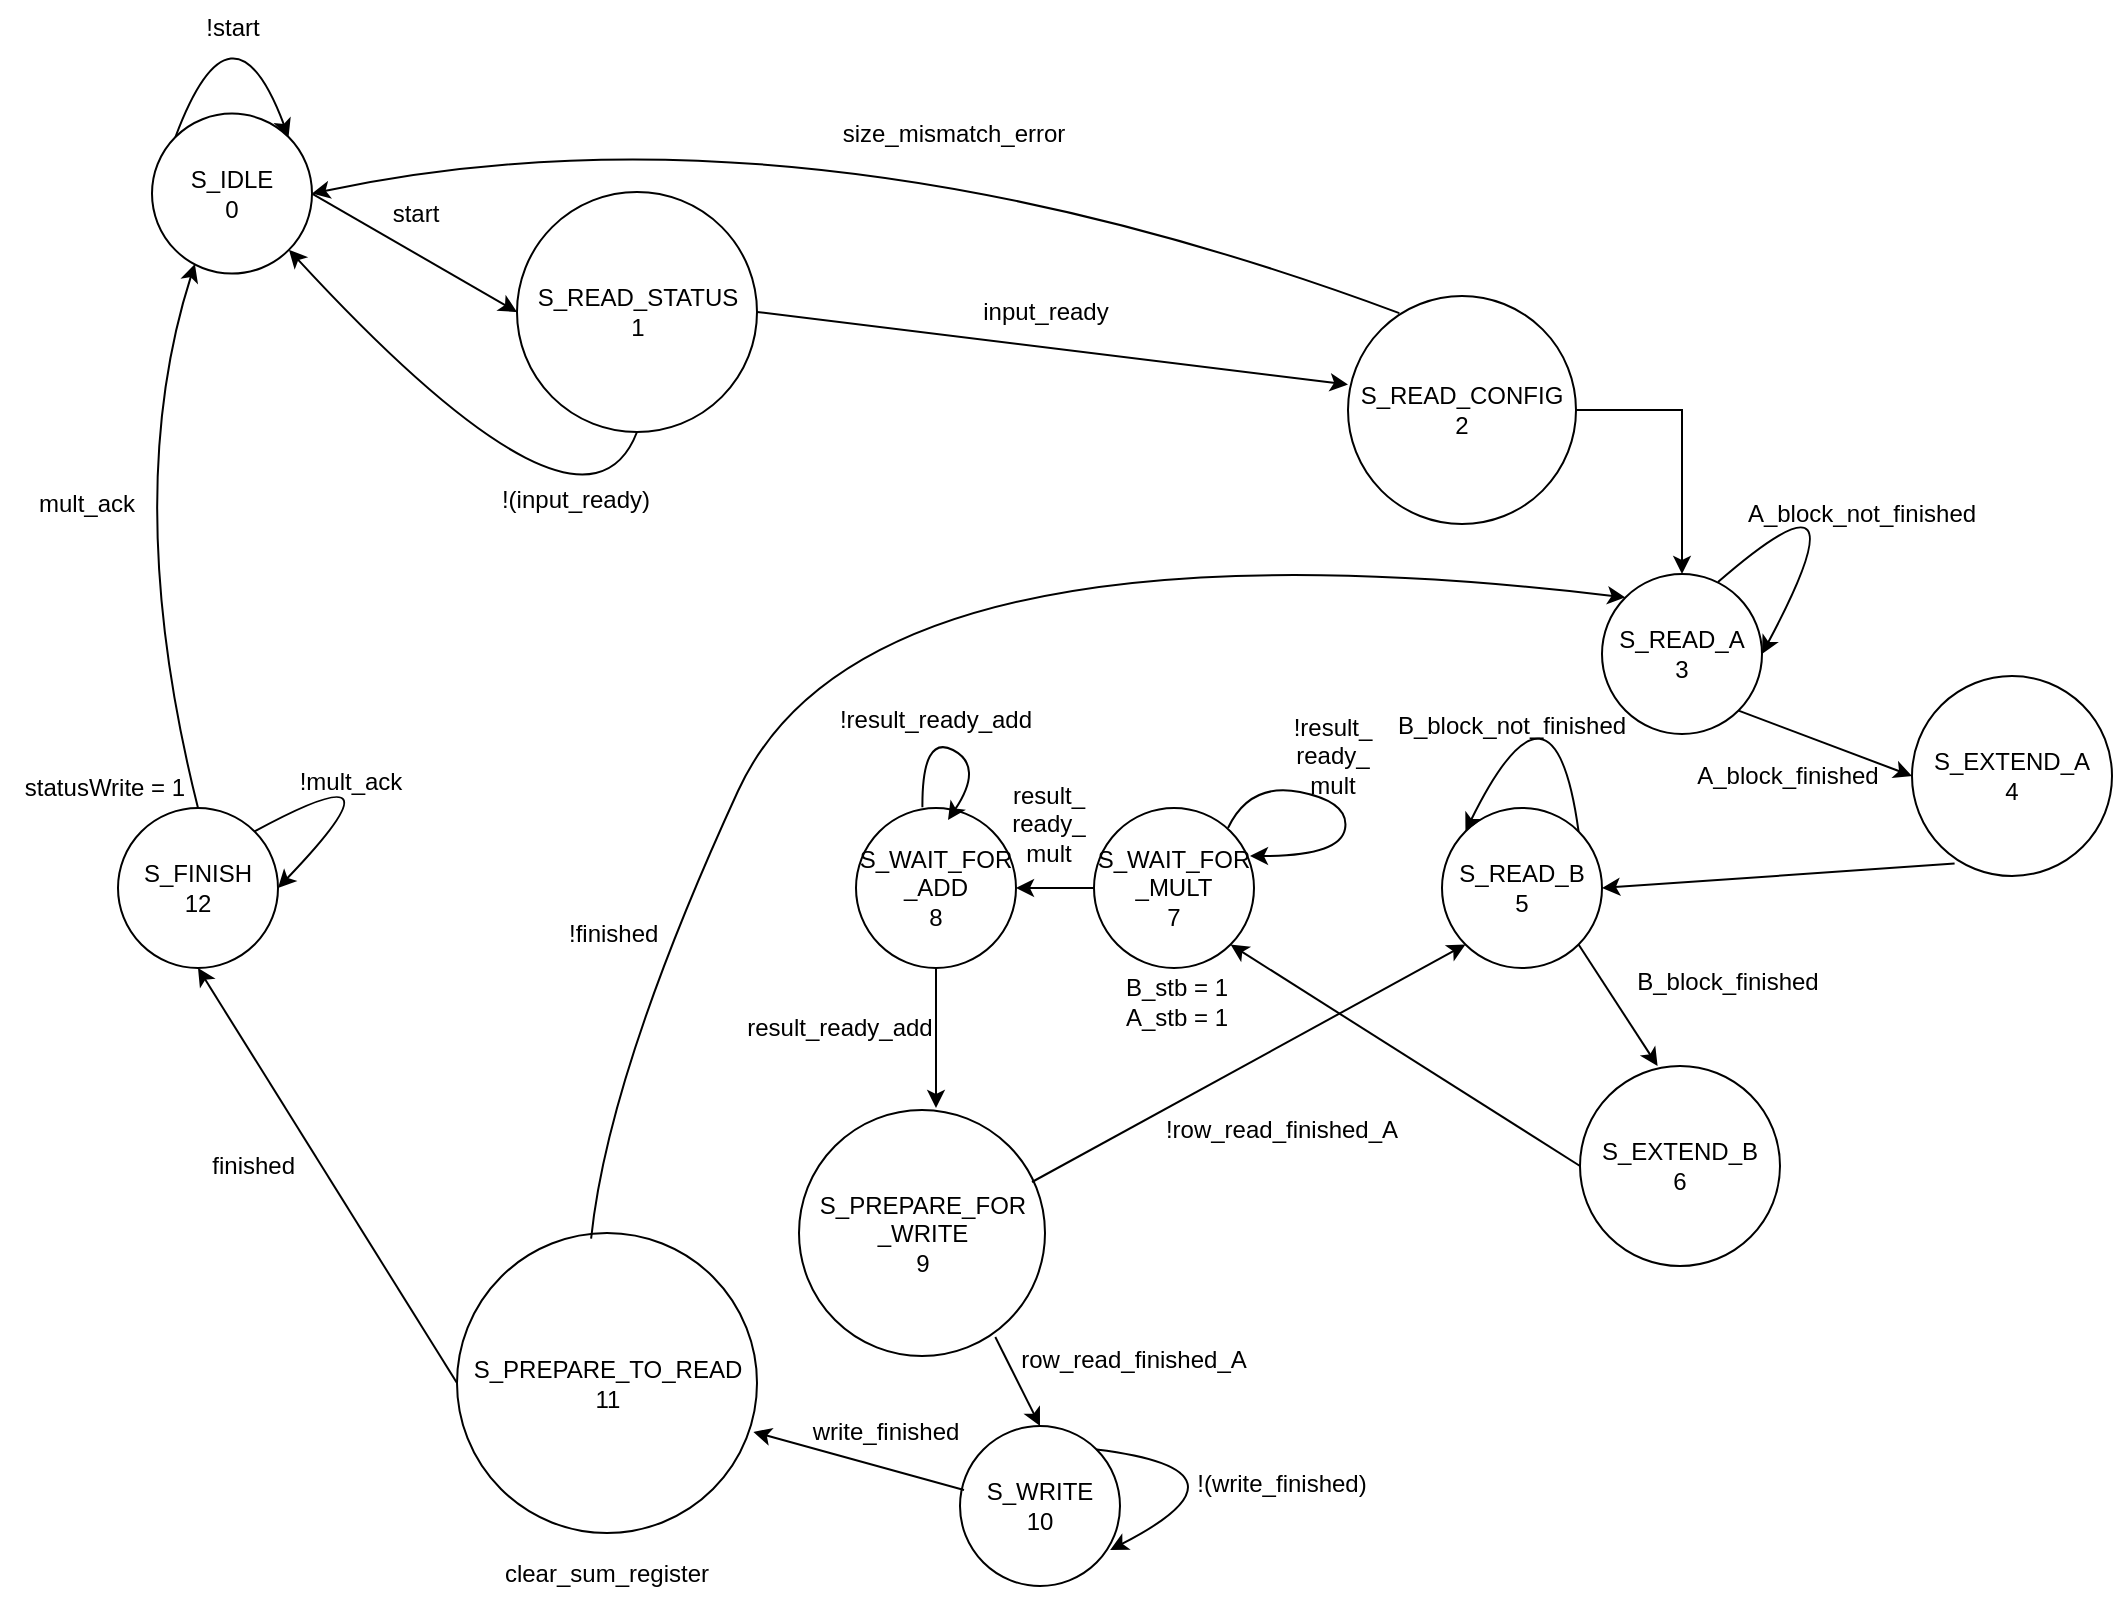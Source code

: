 <mxfile version="14.8.5" type="github">
  <diagram id="Lsnexxyc17uVGk2usu4U" name="Page-1">
    <mxGraphModel dx="2496" dy="1094" grid="0" gridSize="10" guides="1" tooltips="1" connect="1" arrows="1" fold="1" page="1" pageScale="1" pageWidth="1400" pageHeight="850" math="0" shadow="0">
      <root>
        <mxCell id="0" />
        <mxCell id="1" parent="0" />
        <mxCell id="WvhVtql0bHE9y6AdPt9n-1" value="S_READ_STATUS&lt;br&gt;1" style="ellipse;whiteSpace=wrap;html=1;aspect=fixed;" parent="1" vertex="1">
          <mxGeometry x="274.5" y="111" width="120" height="120" as="geometry" />
        </mxCell>
        <mxCell id="WvhVtql0bHE9y6AdPt9n-11" style="edgeStyle=orthogonalEdgeStyle;rounded=0;orthogonalLoop=1;jettySize=auto;html=1;entryX=0.5;entryY=0;entryDx=0;entryDy=0;" parent="1" source="WvhVtql0bHE9y6AdPt9n-2" target="WvhVtql0bHE9y6AdPt9n-6" edge="1">
          <mxGeometry relative="1" as="geometry" />
        </mxCell>
        <mxCell id="WvhVtql0bHE9y6AdPt9n-2" value="S_READ_CONFIG&lt;br&gt;2" style="ellipse;whiteSpace=wrap;html=1;aspect=fixed;" parent="1" vertex="1">
          <mxGeometry x="690" y="163" width="114" height="114" as="geometry" />
        </mxCell>
        <mxCell id="WvhVtql0bHE9y6AdPt9n-3" value="" style="endArrow=classic;html=1;entryX=0;entryY=0.388;entryDx=0;entryDy=0;entryPerimeter=0;exitX=1;exitY=0.5;exitDx=0;exitDy=0;" parent="1" source="WvhVtql0bHE9y6AdPt9n-1" target="WvhVtql0bHE9y6AdPt9n-2" edge="1">
          <mxGeometry width="50" height="50" relative="1" as="geometry">
            <mxPoint x="395" y="192" as="sourcePoint" />
            <mxPoint x="541" y="93" as="targetPoint" />
          </mxGeometry>
        </mxCell>
        <mxCell id="WvhVtql0bHE9y6AdPt9n-4" value="input_ready" style="text;html=1;strokeColor=none;fillColor=none;align=center;verticalAlign=middle;whiteSpace=wrap;rounded=0;" parent="1" vertex="1">
          <mxGeometry x="506.5" y="157" width="64" height="28" as="geometry" />
        </mxCell>
        <mxCell id="WvhVtql0bHE9y6AdPt9n-5" value="" style="curved=1;endArrow=classic;html=1;exitX=0.5;exitY=1;exitDx=0;exitDy=0;entryX=1;entryY=1;entryDx=0;entryDy=0;" parent="1" source="WvhVtql0bHE9y6AdPt9n-1" target="0ifkO_EFKVS7rbleS3C3-1" edge="1">
          <mxGeometry width="50" height="50" relative="1" as="geometry">
            <mxPoint x="308" y="350" as="sourcePoint" />
            <mxPoint x="151" y="152" as="targetPoint" />
            <Array as="points">
              <mxPoint x="308" y="300" />
            </Array>
          </mxGeometry>
        </mxCell>
        <mxCell id="WvhVtql0bHE9y6AdPt9n-6" value="S_READ_A&lt;br&gt;3" style="ellipse;whiteSpace=wrap;html=1;aspect=fixed;" parent="1" vertex="1">
          <mxGeometry x="817" y="302" width="80" height="80" as="geometry" />
        </mxCell>
        <mxCell id="WvhVtql0bHE9y6AdPt9n-8" value="" style="curved=1;endArrow=classic;html=1;exitX=0.225;exitY=0.075;exitDx=0;exitDy=0;entryX=1;entryY=0.5;entryDx=0;entryDy=0;exitPerimeter=0;" parent="1" source="WvhVtql0bHE9y6AdPt9n-2" target="0ifkO_EFKVS7rbleS3C3-1" edge="1">
          <mxGeometry width="50" height="50" relative="1" as="geometry">
            <mxPoint x="832" y="187" as="sourcePoint" />
            <mxPoint x="882" y="137" as="targetPoint" />
            <Array as="points">
              <mxPoint x="416" y="60" />
            </Array>
          </mxGeometry>
        </mxCell>
        <mxCell id="WvhVtql0bHE9y6AdPt9n-9" value="size_mismatch_error" style="text;html=1;strokeColor=none;fillColor=none;align=center;verticalAlign=middle;whiteSpace=wrap;rounded=0;" parent="1" vertex="1">
          <mxGeometry x="419" y="72" width="148" height="20" as="geometry" />
        </mxCell>
        <mxCell id="WvhVtql0bHE9y6AdPt9n-10" value="S_READ_B&lt;br&gt;5" style="ellipse;whiteSpace=wrap;html=1;aspect=fixed;" parent="1" vertex="1">
          <mxGeometry x="737" y="419" width="80" height="80" as="geometry" />
        </mxCell>
        <mxCell id="tEf8-afpCngk91MGsSXQ-3" style="edgeStyle=orthogonalEdgeStyle;rounded=0;orthogonalLoop=1;jettySize=auto;html=1;entryX=1;entryY=0.5;entryDx=0;entryDy=0;" parent="1" source="WvhVtql0bHE9y6AdPt9n-13" target="tEf8-afpCngk91MGsSXQ-1" edge="1">
          <mxGeometry relative="1" as="geometry" />
        </mxCell>
        <mxCell id="WvhVtql0bHE9y6AdPt9n-13" value="S_WAIT_FOR&lt;br&gt;_MULT&lt;br&gt;7" style="ellipse;whiteSpace=wrap;html=1;aspect=fixed;" parent="1" vertex="1">
          <mxGeometry x="563" y="419" width="80" height="80" as="geometry" />
        </mxCell>
        <mxCell id="WvhVtql0bHE9y6AdPt9n-14" value="" style="curved=1;endArrow=classic;html=1;exitX=0.725;exitY=0.05;exitDx=0;exitDy=0;exitPerimeter=0;entryX=1;entryY=0.5;entryDx=0;entryDy=0;" parent="1" source="WvhVtql0bHE9y6AdPt9n-6" target="WvhVtql0bHE9y6AdPt9n-6" edge="1">
          <mxGeometry width="50" height="50" relative="1" as="geometry">
            <mxPoint x="952" y="289" as="sourcePoint" />
            <mxPoint x="1002" y="239" as="targetPoint" />
            <Array as="points">
              <mxPoint x="952" y="239" />
            </Array>
          </mxGeometry>
        </mxCell>
        <mxCell id="WvhVtql0bHE9y6AdPt9n-15" value="S_EXTEND_A&lt;br&gt;4" style="ellipse;whiteSpace=wrap;html=1;aspect=fixed;" parent="1" vertex="1">
          <mxGeometry x="972" y="353" width="100" height="100" as="geometry" />
        </mxCell>
        <mxCell id="WvhVtql0bHE9y6AdPt9n-16" value="" style="endArrow=classic;html=1;exitX=1;exitY=1;exitDx=0;exitDy=0;entryX=0;entryY=0.5;entryDx=0;entryDy=0;" parent="1" source="WvhVtql0bHE9y6AdPt9n-6" target="WvhVtql0bHE9y6AdPt9n-15" edge="1">
          <mxGeometry width="50" height="50" relative="1" as="geometry">
            <mxPoint x="903" y="418" as="sourcePoint" />
            <mxPoint x="953" y="368" as="targetPoint" />
          </mxGeometry>
        </mxCell>
        <mxCell id="WvhVtql0bHE9y6AdPt9n-17" value="A_block_finished" style="text;html=1;strokeColor=none;fillColor=none;align=center;verticalAlign=middle;whiteSpace=wrap;rounded=0;" parent="1" vertex="1">
          <mxGeometry x="860" y="388" width="100" height="30" as="geometry" />
        </mxCell>
        <mxCell id="WvhVtql0bHE9y6AdPt9n-20" value="" style="endArrow=classic;html=1;exitX=0.213;exitY=0.938;exitDx=0;exitDy=0;exitPerimeter=0;entryX=1;entryY=0.5;entryDx=0;entryDy=0;" parent="1" source="WvhVtql0bHE9y6AdPt9n-15" target="WvhVtql0bHE9y6AdPt9n-10" edge="1">
          <mxGeometry width="50" height="50" relative="1" as="geometry">
            <mxPoint x="937" y="549" as="sourcePoint" />
            <mxPoint x="987" y="499" as="targetPoint" />
          </mxGeometry>
        </mxCell>
        <mxCell id="WvhVtql0bHE9y6AdPt9n-21" value="S_EXTEND_B&lt;br&gt;6" style="ellipse;whiteSpace=wrap;html=1;aspect=fixed;" parent="1" vertex="1">
          <mxGeometry x="806" y="548" width="100" height="100" as="geometry" />
        </mxCell>
        <mxCell id="WvhVtql0bHE9y6AdPt9n-22" value="" style="curved=1;endArrow=classic;html=1;exitX=1;exitY=0;exitDx=0;exitDy=0;entryX=0;entryY=0;entryDx=0;entryDy=0;" parent="1" source="WvhVtql0bHE9y6AdPt9n-10" target="WvhVtql0bHE9y6AdPt9n-10" edge="1">
          <mxGeometry width="50" height="50" relative="1" as="geometry">
            <mxPoint x="685" y="579" as="sourcePoint" />
            <mxPoint x="707" y="530" as="targetPoint" />
            <Array as="points">
              <mxPoint x="793" y="341" />
            </Array>
          </mxGeometry>
        </mxCell>
        <mxCell id="WvhVtql0bHE9y6AdPt9n-23" value="" style="endArrow=classic;html=1;exitX=1;exitY=1;exitDx=0;exitDy=0;entryX=0.388;entryY=0;entryDx=0;entryDy=0;entryPerimeter=0;" parent="1" source="WvhVtql0bHE9y6AdPt9n-10" target="WvhVtql0bHE9y6AdPt9n-21" edge="1">
          <mxGeometry width="50" height="50" relative="1" as="geometry">
            <mxPoint x="906" y="564" as="sourcePoint" />
            <mxPoint x="956" y="514" as="targetPoint" />
          </mxGeometry>
        </mxCell>
        <mxCell id="WvhVtql0bHE9y6AdPt9n-24" value="B_block_finished" style="text;html=1;strokeColor=none;fillColor=none;align=center;verticalAlign=middle;whiteSpace=wrap;rounded=0;" parent="1" vertex="1">
          <mxGeometry x="830" y="496" width="100" height="20" as="geometry" />
        </mxCell>
        <mxCell id="WvhVtql0bHE9y6AdPt9n-27" value="B_stb = 1&lt;br&gt;A_stb = 1" style="text;html=1;strokeColor=none;fillColor=none;align=center;verticalAlign=middle;whiteSpace=wrap;rounded=0;" parent="1" vertex="1">
          <mxGeometry x="556" y="491" width="97" height="50" as="geometry" />
        </mxCell>
        <mxCell id="WvhVtql0bHE9y6AdPt9n-30" value="" style="endArrow=classic;html=1;exitX=0;exitY=0.5;exitDx=0;exitDy=0;entryX=1;entryY=1;entryDx=0;entryDy=0;" parent="1" source="WvhVtql0bHE9y6AdPt9n-21" target="WvhVtql0bHE9y6AdPt9n-13" edge="1">
          <mxGeometry width="50" height="50" relative="1" as="geometry">
            <mxPoint x="661" y="613" as="sourcePoint" />
            <mxPoint x="711" y="563" as="targetPoint" />
          </mxGeometry>
        </mxCell>
        <mxCell id="WvhVtql0bHE9y6AdPt9n-31" value="S_FINISH&lt;br&gt;12" style="ellipse;whiteSpace=wrap;html=1;aspect=fixed;" parent="1" vertex="1">
          <mxGeometry x="75" y="419" width="80" height="80" as="geometry" />
        </mxCell>
        <mxCell id="WvhVtql0bHE9y6AdPt9n-34" value="S_PREPARE_FOR&lt;br&gt;_WRITE&lt;br&gt;9" style="ellipse;whiteSpace=wrap;html=1;aspect=fixed;" parent="1" vertex="1">
          <mxGeometry x="415.5" y="570" width="123" height="123" as="geometry" />
        </mxCell>
        <mxCell id="WvhVtql0bHE9y6AdPt9n-37" value="clear_sum_register" style="text;html=1;strokeColor=none;fillColor=none;align=center;verticalAlign=middle;whiteSpace=wrap;rounded=0;" parent="1" vertex="1">
          <mxGeometry x="259" y="781" width="121" height="42" as="geometry" />
        </mxCell>
        <mxCell id="WvhVtql0bHE9y6AdPt9n-39" value="S_WRITE&lt;br&gt;10" style="ellipse;whiteSpace=wrap;html=1;aspect=fixed;" parent="1" vertex="1">
          <mxGeometry x="496" y="728" width="80" height="80" as="geometry" />
        </mxCell>
        <mxCell id="WvhVtql0bHE9y6AdPt9n-40" value="" style="endArrow=classic;html=1;entryX=0.5;entryY=0;entryDx=0;entryDy=0;exitX=0.798;exitY=0.923;exitDx=0;exitDy=0;exitPerimeter=0;" parent="1" source="WvhVtql0bHE9y6AdPt9n-34" target="WvhVtql0bHE9y6AdPt9n-39" edge="1">
          <mxGeometry width="50" height="50" relative="1" as="geometry">
            <mxPoint x="484" y="688" as="sourcePoint" />
            <mxPoint x="661" y="658" as="targetPoint" />
          </mxGeometry>
        </mxCell>
        <mxCell id="WvhVtql0bHE9y6AdPt9n-42" value="" style="curved=1;endArrow=classic;html=1;exitX=1;exitY=0;exitDx=0;exitDy=0;entryX=0.938;entryY=0.775;entryDx=0;entryDy=0;entryPerimeter=0;" parent="1" source="WvhVtql0bHE9y6AdPt9n-39" target="WvhVtql0bHE9y6AdPt9n-39" edge="1">
          <mxGeometry width="50" height="50" relative="1" as="geometry">
            <mxPoint x="636" y="750" as="sourcePoint" />
            <mxPoint x="686" y="700" as="targetPoint" />
            <Array as="points">
              <mxPoint x="649" y="750" />
            </Array>
          </mxGeometry>
        </mxCell>
        <mxCell id="WvhVtql0bHE9y6AdPt9n-43" value="S_PREPARE_TO_READ&lt;br&gt;11" style="ellipse;whiteSpace=wrap;html=1;aspect=fixed;" parent="1" vertex="1">
          <mxGeometry x="244.5" y="631.5" width="150" height="150" as="geometry" />
        </mxCell>
        <mxCell id="WvhVtql0bHE9y6AdPt9n-44" value="!(write_finished)" style="text;html=1;strokeColor=none;fillColor=none;align=center;verticalAlign=middle;whiteSpace=wrap;rounded=0;" parent="1" vertex="1">
          <mxGeometry x="600" y="747" width="114" height="20" as="geometry" />
        </mxCell>
        <mxCell id="WvhVtql0bHE9y6AdPt9n-46" value="" style="endArrow=classic;html=1;exitX=0.025;exitY=0.4;exitDx=0;exitDy=0;exitPerimeter=0;entryX=0.988;entryY=0.663;entryDx=0;entryDy=0;entryPerimeter=0;" parent="1" source="WvhVtql0bHE9y6AdPt9n-39" target="WvhVtql0bHE9y6AdPt9n-43" edge="1">
          <mxGeometry width="50" height="50" relative="1" as="geometry">
            <mxPoint x="363" y="682" as="sourcePoint" />
            <mxPoint x="413" y="632" as="targetPoint" />
          </mxGeometry>
        </mxCell>
        <mxCell id="WvhVtql0bHE9y6AdPt9n-47" value="" style="endArrow=classic;html=1;exitX=0;exitY=0.5;exitDx=0;exitDy=0;entryX=0.5;entryY=1;entryDx=0;entryDy=0;" parent="1" source="WvhVtql0bHE9y6AdPt9n-43" target="WvhVtql0bHE9y6AdPt9n-31" edge="1">
          <mxGeometry width="50" height="50" relative="1" as="geometry">
            <mxPoint x="323" y="638" as="sourcePoint" />
            <mxPoint x="373" y="588" as="targetPoint" />
          </mxGeometry>
        </mxCell>
        <mxCell id="WvhVtql0bHE9y6AdPt9n-48" value="finished&amp;nbsp;" style="text;html=1;strokeColor=none;fillColor=none;align=center;verticalAlign=middle;whiteSpace=wrap;rounded=0;" parent="1" vertex="1">
          <mxGeometry x="90.5" y="584" width="107" height="28" as="geometry" />
        </mxCell>
        <mxCell id="WvhVtql0bHE9y6AdPt9n-49" value="statusWrite = 1" style="text;html=1;strokeColor=none;fillColor=none;align=center;verticalAlign=middle;whiteSpace=wrap;rounded=0;" parent="1" vertex="1">
          <mxGeometry x="16" y="399" width="105" height="20" as="geometry" />
        </mxCell>
        <mxCell id="WvhVtql0bHE9y6AdPt9n-52" value="" style="curved=1;endArrow=classic;html=1;exitX=0.5;exitY=0;exitDx=0;exitDy=0;entryX=0.268;entryY=0.94;entryDx=0;entryDy=0;entryPerimeter=0;" parent="1" source="WvhVtql0bHE9y6AdPt9n-31" target="0ifkO_EFKVS7rbleS3C3-1" edge="1">
          <mxGeometry width="50" height="50" relative="1" as="geometry">
            <mxPoint x="346" y="449" as="sourcePoint" />
            <mxPoint x="208" y="264" as="targetPoint" />
            <Array as="points">
              <mxPoint x="76" y="264" />
            </Array>
          </mxGeometry>
        </mxCell>
        <mxCell id="WvhVtql0bHE9y6AdPt9n-53" value="mult_ack" style="text;html=1;strokeColor=none;fillColor=none;align=center;verticalAlign=middle;whiteSpace=wrap;rounded=0;" parent="1" vertex="1">
          <mxGeometry x="23" y="249" width="73" height="35" as="geometry" />
        </mxCell>
        <mxCell id="WvhVtql0bHE9y6AdPt9n-54" value="&lt;font&gt;!(input_ready)&lt;/font&gt;" style="text;html=1;strokeColor=none;fillColor=none;align=center;verticalAlign=middle;whiteSpace=wrap;rounded=0;fontColor=#000000;" parent="1" vertex="1">
          <mxGeometry x="251" y="249" width="106" height="31" as="geometry" />
        </mxCell>
        <mxCell id="WvhVtql0bHE9y6AdPt9n-56" value="" style="curved=1;endArrow=classic;html=1;exitX=0.447;exitY=0.019;exitDx=0;exitDy=0;exitPerimeter=0;entryX=0;entryY=0;entryDx=0;entryDy=0;" parent="1" source="WvhVtql0bHE9y6AdPt9n-43" target="WvhVtql0bHE9y6AdPt9n-6" edge="1">
          <mxGeometry width="50" height="50" relative="1" as="geometry">
            <mxPoint x="341.5" y="559" as="sourcePoint" />
            <mxPoint x="685" y="274" as="targetPoint" />
            <Array as="points">
              <mxPoint x="320" y="552" />
              <mxPoint x="450" y="269" />
            </Array>
          </mxGeometry>
        </mxCell>
        <mxCell id="naLMfVqCQpOulkHyiC6N-7" value="" style="curved=1;endArrow=classic;html=1;entryX=0;entryY=1;entryDx=0;entryDy=0;" parent="1" edge="1" target="WvhVtql0bHE9y6AdPt9n-10">
          <mxGeometry width="50" height="50" relative="1" as="geometry">
            <mxPoint x="532" y="606" as="sourcePoint" />
            <mxPoint x="549" y="648" as="targetPoint" />
            <Array as="points" />
          </mxGeometry>
        </mxCell>
        <mxCell id="naLMfVqCQpOulkHyiC6N-8" value="row_read_finished_A" style="text;html=1;strokeColor=none;fillColor=none;align=center;verticalAlign=middle;whiteSpace=wrap;rounded=0;" parent="1" vertex="1">
          <mxGeometry x="513" y="685" width="140" height="20" as="geometry" />
        </mxCell>
        <mxCell id="naLMfVqCQpOulkHyiC6N-10" value="write_finished" style="text;html=1;strokeColor=none;fillColor=none;align=center;verticalAlign=middle;whiteSpace=wrap;rounded=0;" parent="1" vertex="1">
          <mxGeometry x="439" y="721" width="40" height="20" as="geometry" />
        </mxCell>
        <mxCell id="0ifkO_EFKVS7rbleS3C3-1" value="S_IDLE&lt;br&gt;0" style="ellipse;whiteSpace=wrap;html=1;aspect=fixed;fontColor=#000000;" parent="1" vertex="1">
          <mxGeometry x="92" y="71.794" width="80" height="80" as="geometry" />
        </mxCell>
        <mxCell id="0ifkO_EFKVS7rbleS3C3-2" value="" style="endArrow=classic;html=1;fontColor=#000000;exitX=1;exitY=0.5;exitDx=0;exitDy=0;entryX=0;entryY=0.5;entryDx=0;entryDy=0;" parent="1" source="0ifkO_EFKVS7rbleS3C3-1" target="WvhVtql0bHE9y6AdPt9n-1" edge="1">
          <mxGeometry width="50" height="50" relative="1" as="geometry">
            <mxPoint x="244.5" y="121.647" as="sourcePoint" />
            <mxPoint x="294.5" y="71.647" as="targetPoint" />
          </mxGeometry>
        </mxCell>
        <mxCell id="0ifkO_EFKVS7rbleS3C3-3" value="start" style="text;html=1;strokeColor=none;fillColor=none;align=center;verticalAlign=middle;whiteSpace=wrap;rounded=0;fontColor=#000000;" parent="1" vertex="1">
          <mxGeometry x="203.5" y="111.824" width="40" height="20" as="geometry" />
        </mxCell>
        <mxCell id="0ifkO_EFKVS7rbleS3C3-4" value="" style="curved=1;endArrow=classic;html=1;exitX=0;exitY=0;exitDx=0;exitDy=0;entryX=1;entryY=0;entryDx=0;entryDy=0;" parent="1" source="0ifkO_EFKVS7rbleS3C3-1" target="0ifkO_EFKVS7rbleS3C3-1" edge="1">
          <mxGeometry width="50" height="50" relative="1" as="geometry">
            <mxPoint x="167.5" y="36" as="sourcePoint" />
            <mxPoint x="189.5" y="72" as="targetPoint" />
            <Array as="points">
              <mxPoint x="132" y="8" />
            </Array>
          </mxGeometry>
        </mxCell>
        <mxCell id="0ifkO_EFKVS7rbleS3C3-6" value="" style="curved=1;endArrow=classic;html=1;fontColor=#000000;exitX=1;exitY=0;exitDx=0;exitDy=0;entryX=1;entryY=0.5;entryDx=0;entryDy=0;" parent="1" source="WvhVtql0bHE9y6AdPt9n-31" target="WvhVtql0bHE9y6AdPt9n-31" edge="1">
          <mxGeometry width="50" height="50" relative="1" as="geometry">
            <mxPoint x="172" y="428.147" as="sourcePoint" />
            <mxPoint x="222" y="378.147" as="targetPoint" />
            <Array as="points">
              <mxPoint x="224" y="387" />
            </Array>
          </mxGeometry>
        </mxCell>
        <mxCell id="tEf8-afpCngk91MGsSXQ-4" style="edgeStyle=orthogonalEdgeStyle;rounded=0;orthogonalLoop=1;jettySize=auto;html=1;" parent="1" source="tEf8-afpCngk91MGsSXQ-1" edge="1">
          <mxGeometry relative="1" as="geometry">
            <mxPoint x="484" y="569.0" as="targetPoint" />
          </mxGeometry>
        </mxCell>
        <mxCell id="tEf8-afpCngk91MGsSXQ-1" value="S_WAIT_FOR&lt;br&gt;_ADD&lt;br&gt;8" style="ellipse;whiteSpace=wrap;html=1;aspect=fixed;" parent="1" vertex="1">
          <mxGeometry x="444" y="419" width="80" height="80" as="geometry" />
        </mxCell>
        <mxCell id="tEf8-afpCngk91MGsSXQ-5" value="" style="curved=1;endArrow=classic;html=1;" parent="1" edge="1">
          <mxGeometry width="50" height="50" relative="1" as="geometry">
            <mxPoint x="630" y="429" as="sourcePoint" />
            <mxPoint x="641" y="443" as="targetPoint" />
            <Array as="points">
              <mxPoint x="641" y="406" />
              <mxPoint x="691" y="416" />
              <mxPoint x="686" y="443" />
            </Array>
          </mxGeometry>
        </mxCell>
        <mxCell id="tEf8-afpCngk91MGsSXQ-6" value="" style="curved=1;endArrow=classic;html=1;fontColor=#000000;exitX=0.415;exitY=-0.005;exitDx=0;exitDy=0;entryX=1;entryY=0.5;entryDx=0;entryDy=0;exitPerimeter=0;" parent="1" source="tEf8-afpCngk91MGsSXQ-1" edge="1">
          <mxGeometry width="50" height="50" relative="1" as="geometry">
            <mxPoint x="478.284" y="396.716" as="sourcePoint" />
            <mxPoint x="490" y="425" as="targetPoint" />
            <Array as="points">
              <mxPoint x="477" y="382" />
              <mxPoint x="508" y="398" />
            </Array>
          </mxGeometry>
        </mxCell>
        <mxCell id="GlAPdgY2d9bUipPPxTtd-1" value="!start" style="text;html=1;strokeColor=none;fillColor=none;align=center;verticalAlign=middle;whiteSpace=wrap;rounded=0;" vertex="1" parent="1">
          <mxGeometry x="109.5" y="15" width="45" height="28" as="geometry" />
        </mxCell>
        <mxCell id="GlAPdgY2d9bUipPPxTtd-2" value="A_block_not_finished" style="text;html=1;strokeColor=none;fillColor=none;align=center;verticalAlign=middle;whiteSpace=wrap;rounded=0;" vertex="1" parent="1">
          <mxGeometry x="897" y="257" width="100" height="30" as="geometry" />
        </mxCell>
        <mxCell id="GlAPdgY2d9bUipPPxTtd-4" value="B_block_not_finished" style="text;html=1;strokeColor=none;fillColor=none;align=center;verticalAlign=middle;whiteSpace=wrap;rounded=0;" vertex="1" parent="1">
          <mxGeometry x="722" y="368" width="100" height="20" as="geometry" />
        </mxCell>
        <mxCell id="GlAPdgY2d9bUipPPxTtd-5" value="result_&lt;br&gt;ready_&lt;br&gt;mult" style="text;html=1;strokeColor=none;fillColor=none;align=center;verticalAlign=middle;whiteSpace=wrap;rounded=0;" vertex="1" parent="1">
          <mxGeometry x="514" y="401" width="53" height="52" as="geometry" />
        </mxCell>
        <mxCell id="GlAPdgY2d9bUipPPxTtd-6" value="!result_&lt;br&gt;ready_&lt;br&gt;mult" style="text;html=1;strokeColor=none;fillColor=none;align=center;verticalAlign=middle;whiteSpace=wrap;rounded=0;" vertex="1" parent="1">
          <mxGeometry x="660" y="363" width="45" height="60" as="geometry" />
        </mxCell>
        <mxCell id="GlAPdgY2d9bUipPPxTtd-7" value="!result_ready_add" style="text;html=1;strokeColor=none;fillColor=none;align=center;verticalAlign=middle;whiteSpace=wrap;rounded=0;" vertex="1" parent="1">
          <mxGeometry x="433" y="362" width="102" height="26" as="geometry" />
        </mxCell>
        <mxCell id="GlAPdgY2d9bUipPPxTtd-8" value="result_ready_add" style="text;html=1;strokeColor=none;fillColor=none;align=center;verticalAlign=middle;whiteSpace=wrap;rounded=0;" vertex="1" parent="1">
          <mxGeometry x="385" y="516" width="102" height="26" as="geometry" />
        </mxCell>
        <mxCell id="GlAPdgY2d9bUipPPxTtd-10" value="!row_read_finished_A" style="text;html=1;strokeColor=none;fillColor=none;align=center;verticalAlign=middle;whiteSpace=wrap;rounded=0;" vertex="1" parent="1">
          <mxGeometry x="587" y="570" width="140" height="20" as="geometry" />
        </mxCell>
        <mxCell id="GlAPdgY2d9bUipPPxTtd-13" value="!finished&amp;nbsp;" style="text;html=1;strokeColor=none;fillColor=none;align=center;verticalAlign=middle;whiteSpace=wrap;rounded=0;" vertex="1" parent="1">
          <mxGeometry x="271" y="468" width="107" height="28" as="geometry" />
        </mxCell>
        <mxCell id="GlAPdgY2d9bUipPPxTtd-14" value="!mult_ack" style="text;html=1;strokeColor=none;fillColor=none;align=center;verticalAlign=middle;whiteSpace=wrap;rounded=0;" vertex="1" parent="1">
          <mxGeometry x="155" y="388" width="73" height="35" as="geometry" />
        </mxCell>
      </root>
    </mxGraphModel>
  </diagram>
</mxfile>
